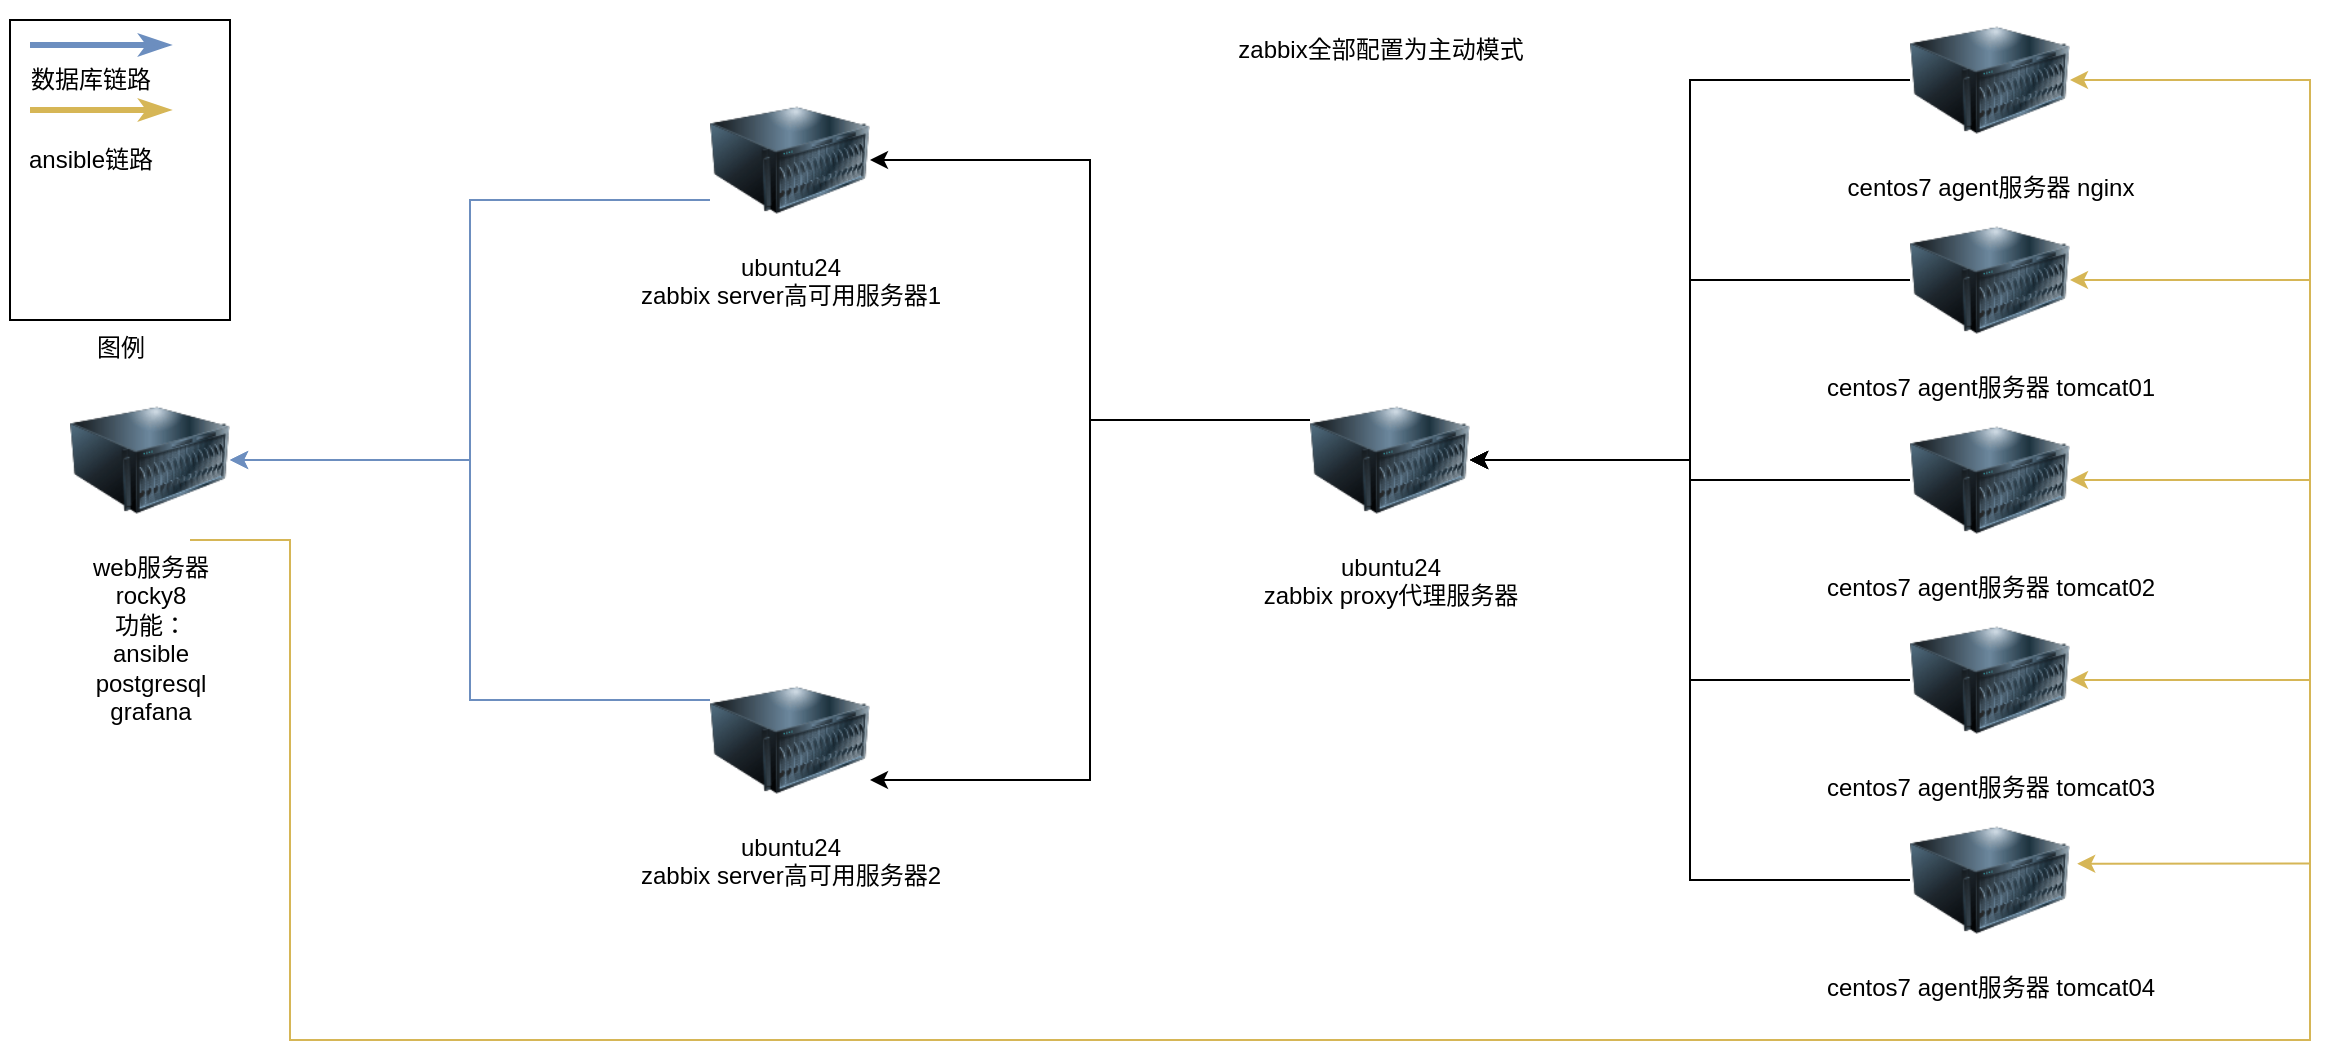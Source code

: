 <mxfile version="24.5.4" type="github">
  <diagram name="第 1 页" id="1qk8uGTP3htkUdnzTr6M">
    <mxGraphModel dx="1728" dy="930" grid="1" gridSize="10" guides="1" tooltips="1" connect="1" arrows="1" fold="1" page="1" pageScale="1" pageWidth="827" pageHeight="1169" math="0" shadow="0">
      <root>
        <mxCell id="0" />
        <mxCell id="1" parent="0" />
        <mxCell id="eQA6t_77t3k7bKIxQpgX-21" value="图例" style="verticalLabelPosition=bottom;verticalAlign=top;html=1;shape=mxgraph.basic.rect;fillColor2=none;strokeWidth=1;size=20;indent=5;fillColor=none;" vertex="1" parent="1">
          <mxGeometry x="10" y="10" width="110" height="150" as="geometry" />
        </mxCell>
        <mxCell id="eQA6t_77t3k7bKIxQpgX-8" style="edgeStyle=orthogonalEdgeStyle;rounded=0;orthogonalLoop=1;jettySize=auto;html=1;entryX=1.045;entryY=0.398;entryDx=0;entryDy=0;entryPerimeter=0;exitX=0.75;exitY=1;exitDx=0;exitDy=0;fillColor=#fff2cc;strokeColor=#d6b656;" edge="1" parent="1" source="eQA6t_77t3k7bKIxQpgX-9" target="eQA6t_77t3k7bKIxQpgX-17">
          <mxGeometry relative="1" as="geometry">
            <mxPoint x="130" y="290" as="sourcePoint" />
            <mxPoint x="1160" y="500" as="targetPoint" />
            <Array as="points">
              <mxPoint x="150" y="270" />
              <mxPoint x="150" y="520" />
              <mxPoint x="1160" y="520" />
              <mxPoint x="1160" y="432" />
            </Array>
          </mxGeometry>
        </mxCell>
        <mxCell id="eQA6t_77t3k7bKIxQpgX-9" value="web服务器&lt;br&gt;rocky8&lt;br&gt;功能：&lt;br&gt;ansible&lt;br&gt;postgresql&lt;br&gt;grafana" style="image;html=1;image=img/lib/clip_art/computers/Server_128x128.png" vertex="1" parent="1">
          <mxGeometry x="40" y="190" width="80" height="80" as="geometry" />
        </mxCell>
        <mxCell id="eQA6t_77t3k7bKIxQpgX-10" style="edgeStyle=orthogonalEdgeStyle;rounded=0;orthogonalLoop=1;jettySize=auto;html=1;exitX=0;exitY=0.75;exitDx=0;exitDy=0;entryX=1;entryY=0.5;entryDx=0;entryDy=0;fillColor=#dae8fc;strokeColor=#6c8ebf;" edge="1" parent="1" source="eQA6t_77t3k7bKIxQpgX-11" target="eQA6t_77t3k7bKIxQpgX-9">
          <mxGeometry relative="1" as="geometry" />
        </mxCell>
        <mxCell id="eQA6t_77t3k7bKIxQpgX-11" value="ubuntu24&lt;br&gt;zabbix server高可用服务器1" style="image;html=1;image=img/lib/clip_art/computers/Server_128x128.png" vertex="1" parent="1">
          <mxGeometry x="360" y="40" width="80" height="80" as="geometry" />
        </mxCell>
        <mxCell id="eQA6t_77t3k7bKIxQpgX-12" style="edgeStyle=orthogonalEdgeStyle;rounded=0;orthogonalLoop=1;jettySize=auto;html=1;exitX=0;exitY=0.25;exitDx=0;exitDy=0;fillColor=#dae8fc;strokeColor=#6c8ebf;" edge="1" parent="1" source="eQA6t_77t3k7bKIxQpgX-13">
          <mxGeometry relative="1" as="geometry">
            <mxPoint x="120" y="230" as="targetPoint" />
            <Array as="points">
              <mxPoint x="240" y="350" />
              <mxPoint x="240" y="230" />
            </Array>
          </mxGeometry>
        </mxCell>
        <mxCell id="eQA6t_77t3k7bKIxQpgX-13" value="ubuntu24&lt;br&gt;zabbix server高可用服务器2" style="image;html=1;image=img/lib/clip_art/computers/Server_128x128.png" vertex="1" parent="1">
          <mxGeometry x="360" y="330" width="80" height="80" as="geometry" />
        </mxCell>
        <mxCell id="eQA6t_77t3k7bKIxQpgX-29" style="edgeStyle=orthogonalEdgeStyle;rounded=0;orthogonalLoop=1;jettySize=auto;html=1;exitX=0;exitY=0.25;exitDx=0;exitDy=0;entryX=1;entryY=0.5;entryDx=0;entryDy=0;" edge="1" parent="1" source="eQA6t_77t3k7bKIxQpgX-14" target="eQA6t_77t3k7bKIxQpgX-11">
          <mxGeometry relative="1" as="geometry" />
        </mxCell>
        <mxCell id="eQA6t_77t3k7bKIxQpgX-31" style="edgeStyle=orthogonalEdgeStyle;rounded=0;orthogonalLoop=1;jettySize=auto;html=1;exitX=0;exitY=0.25;exitDx=0;exitDy=0;entryX=1;entryY=0.75;entryDx=0;entryDy=0;" edge="1" parent="1" source="eQA6t_77t3k7bKIxQpgX-14" target="eQA6t_77t3k7bKIxQpgX-13">
          <mxGeometry relative="1" as="geometry" />
        </mxCell>
        <mxCell id="eQA6t_77t3k7bKIxQpgX-14" value="ubuntu24&lt;br&gt;zabbix proxy代理服务器" style="image;html=1;image=img/lib/clip_art/computers/Server_128x128.png" vertex="1" parent="1">
          <mxGeometry x="660" y="190" width="80" height="80" as="geometry" />
        </mxCell>
        <mxCell id="eQA6t_77t3k7bKIxQpgX-34" style="edgeStyle=orthogonalEdgeStyle;rounded=0;orthogonalLoop=1;jettySize=auto;html=1;exitX=0;exitY=0.5;exitDx=0;exitDy=0;entryX=1;entryY=0.5;entryDx=0;entryDy=0;" edge="1" parent="1" source="eQA6t_77t3k7bKIxQpgX-15" target="eQA6t_77t3k7bKIxQpgX-14">
          <mxGeometry relative="1" as="geometry" />
        </mxCell>
        <mxCell id="eQA6t_77t3k7bKIxQpgX-15" value="centos7 agent服务器 tomcat01" style="image;html=1;image=img/lib/clip_art/computers/Server_128x128.png" vertex="1" parent="1">
          <mxGeometry x="960" y="100" width="80" height="80" as="geometry" />
        </mxCell>
        <mxCell id="eQA6t_77t3k7bKIxQpgX-35" style="edgeStyle=orthogonalEdgeStyle;rounded=0;orthogonalLoop=1;jettySize=auto;html=1;exitX=0;exitY=0.5;exitDx=0;exitDy=0;entryX=1;entryY=0.5;entryDx=0;entryDy=0;" edge="1" parent="1" source="eQA6t_77t3k7bKIxQpgX-16" target="eQA6t_77t3k7bKIxQpgX-14">
          <mxGeometry relative="1" as="geometry" />
        </mxCell>
        <mxCell id="eQA6t_77t3k7bKIxQpgX-16" value="centos7 agent服务器 nginx" style="image;html=1;image=img/lib/clip_art/computers/Server_128x128.png" vertex="1" parent="1">
          <mxGeometry x="960" width="80" height="80" as="geometry" />
        </mxCell>
        <mxCell id="eQA6t_77t3k7bKIxQpgX-38" style="edgeStyle=orthogonalEdgeStyle;rounded=0;orthogonalLoop=1;jettySize=auto;html=1;exitX=0;exitY=0.5;exitDx=0;exitDy=0;entryX=1;entryY=0.5;entryDx=0;entryDy=0;" edge="1" parent="1" source="eQA6t_77t3k7bKIxQpgX-17" target="eQA6t_77t3k7bKIxQpgX-14">
          <mxGeometry relative="1" as="geometry" />
        </mxCell>
        <mxCell id="eQA6t_77t3k7bKIxQpgX-17" value="centos7 agent服务器 tomcat04" style="image;html=1;image=img/lib/clip_art/computers/Server_128x128.png" vertex="1" parent="1">
          <mxGeometry x="960" y="400" width="80" height="80" as="geometry" />
        </mxCell>
        <mxCell id="eQA6t_77t3k7bKIxQpgX-37" style="edgeStyle=orthogonalEdgeStyle;rounded=0;orthogonalLoop=1;jettySize=auto;html=1;exitX=0;exitY=0.5;exitDx=0;exitDy=0;entryX=1;entryY=0.5;entryDx=0;entryDy=0;" edge="1" parent="1" source="eQA6t_77t3k7bKIxQpgX-18" target="eQA6t_77t3k7bKIxQpgX-14">
          <mxGeometry relative="1" as="geometry">
            <mxPoint x="770" y="260" as="targetPoint" />
          </mxGeometry>
        </mxCell>
        <mxCell id="eQA6t_77t3k7bKIxQpgX-18" value="centos7 agent服务器 tomcat03" style="image;html=1;image=img/lib/clip_art/computers/Server_128x128.png" vertex="1" parent="1">
          <mxGeometry x="960" y="300" width="80" height="80" as="geometry" />
        </mxCell>
        <mxCell id="eQA6t_77t3k7bKIxQpgX-36" style="edgeStyle=orthogonalEdgeStyle;rounded=0;orthogonalLoop=1;jettySize=auto;html=1;exitX=0;exitY=0.5;exitDx=0;exitDy=0;" edge="1" parent="1" source="eQA6t_77t3k7bKIxQpgX-19" target="eQA6t_77t3k7bKIxQpgX-14">
          <mxGeometry relative="1" as="geometry" />
        </mxCell>
        <mxCell id="eQA6t_77t3k7bKIxQpgX-19" value="centos7 agent服务器 tomcat02" style="image;html=1;image=img/lib/clip_art/computers/Server_128x128.png" vertex="1" parent="1">
          <mxGeometry x="960" y="200" width="80" height="80" as="geometry" />
        </mxCell>
        <mxCell id="eQA6t_77t3k7bKIxQpgX-20" value="" style="endArrow=classicThin;html=1;rounded=0;jumpSize=9;strokeWidth=3;fillColor=#dae8fc;strokeColor=#6c8ebf;startArrow=none;startFill=0;endFill=1;" edge="1" parent="1">
          <mxGeometry width="50" height="50" relative="1" as="geometry">
            <mxPoint x="20" y="22.5" as="sourcePoint" />
            <mxPoint x="90" y="22.5" as="targetPoint" />
          </mxGeometry>
        </mxCell>
        <mxCell id="eQA6t_77t3k7bKIxQpgX-22" value="数据库链路" style="text;html=1;align=center;verticalAlign=middle;resizable=0;points=[];autosize=1;strokeColor=none;fillColor=none;" vertex="1" parent="1">
          <mxGeometry x="10" y="25" width="80" height="30" as="geometry" />
        </mxCell>
        <mxCell id="eQA6t_77t3k7bKIxQpgX-23" style="edgeStyle=orthogonalEdgeStyle;rounded=0;orthogonalLoop=1;jettySize=auto;html=1;exitX=0.75;exitY=1;exitDx=0;exitDy=0;entryX=1;entryY=0.5;entryDx=0;entryDy=0;fillColor=#fff2cc;strokeColor=#d6b656;" edge="1" parent="1" target="eQA6t_77t3k7bKIxQpgX-18">
          <mxGeometry relative="1" as="geometry">
            <mxPoint x="100" y="270" as="sourcePoint" />
            <mxPoint x="1060" y="350" as="targetPoint" />
            <Array as="points">
              <mxPoint x="150" y="270" />
              <mxPoint x="150" y="520" />
              <mxPoint x="1160" y="520" />
              <mxPoint x="1160" y="340" />
            </Array>
          </mxGeometry>
        </mxCell>
        <mxCell id="eQA6t_77t3k7bKIxQpgX-24" style="edgeStyle=orthogonalEdgeStyle;rounded=0;orthogonalLoop=1;jettySize=auto;html=1;exitX=0.75;exitY=1;exitDx=0;exitDy=0;entryX=1;entryY=0.5;entryDx=0;entryDy=0;fillColor=#fff2cc;strokeColor=#d6b656;" edge="1" parent="1" target="eQA6t_77t3k7bKIxQpgX-19">
          <mxGeometry relative="1" as="geometry">
            <mxPoint x="100" y="270" as="sourcePoint" />
            <mxPoint x="1040" y="340" as="targetPoint" />
            <Array as="points">
              <mxPoint x="150" y="270" />
              <mxPoint x="150" y="520" />
              <mxPoint x="1160" y="520" />
              <mxPoint x="1160" y="240" />
            </Array>
          </mxGeometry>
        </mxCell>
        <mxCell id="eQA6t_77t3k7bKIxQpgX-25" style="edgeStyle=orthogonalEdgeStyle;rounded=0;orthogonalLoop=1;jettySize=auto;html=1;exitX=0.75;exitY=1;exitDx=0;exitDy=0;entryX=1;entryY=0.5;entryDx=0;entryDy=0;fillColor=#fff2cc;strokeColor=#d6b656;" edge="1" parent="1" target="eQA6t_77t3k7bKIxQpgX-15">
          <mxGeometry relative="1" as="geometry">
            <mxPoint x="100" y="270" as="sourcePoint" />
            <mxPoint x="1040" y="240" as="targetPoint" />
            <Array as="points">
              <mxPoint x="150" y="270" />
              <mxPoint x="150" y="520" />
              <mxPoint x="1160" y="520" />
              <mxPoint x="1160" y="140" />
            </Array>
          </mxGeometry>
        </mxCell>
        <mxCell id="eQA6t_77t3k7bKIxQpgX-26" style="edgeStyle=orthogonalEdgeStyle;rounded=0;orthogonalLoop=1;jettySize=auto;html=1;exitX=0.75;exitY=1;exitDx=0;exitDy=0;entryX=1;entryY=0.5;entryDx=0;entryDy=0;fillColor=#fff2cc;strokeColor=#d6b656;" edge="1" parent="1" target="eQA6t_77t3k7bKIxQpgX-16">
          <mxGeometry relative="1" as="geometry">
            <mxPoint x="100" y="270" as="sourcePoint" />
            <mxPoint x="1040" y="140" as="targetPoint" />
            <Array as="points">
              <mxPoint x="150" y="270" />
              <mxPoint x="150" y="520" />
              <mxPoint x="1160" y="520" />
              <mxPoint x="1160" y="40" />
            </Array>
          </mxGeometry>
        </mxCell>
        <mxCell id="eQA6t_77t3k7bKIxQpgX-27" value="" style="endArrow=classicThin;html=1;rounded=0;jumpSize=9;strokeWidth=3;fillColor=#fff2cc;strokeColor=#d6b656;startArrow=none;startFill=0;endFill=1;" edge="1" parent="1">
          <mxGeometry width="50" height="50" relative="1" as="geometry">
            <mxPoint x="20" y="55" as="sourcePoint" />
            <mxPoint x="90" y="55" as="targetPoint" />
          </mxGeometry>
        </mxCell>
        <mxCell id="eQA6t_77t3k7bKIxQpgX-28" value="ansible链路" style="text;html=1;align=center;verticalAlign=middle;resizable=0;points=[];autosize=1;strokeColor=none;fillColor=none;" vertex="1" parent="1">
          <mxGeometry x="5" y="65" width="90" height="30" as="geometry" />
        </mxCell>
        <mxCell id="eQA6t_77t3k7bKIxQpgX-32" value="zabbix全部配置为主动模式" style="text;html=1;align=center;verticalAlign=middle;resizable=0;points=[];autosize=1;strokeColor=none;fillColor=none;" vertex="1" parent="1">
          <mxGeometry x="610" y="10" width="170" height="30" as="geometry" />
        </mxCell>
      </root>
    </mxGraphModel>
  </diagram>
</mxfile>
